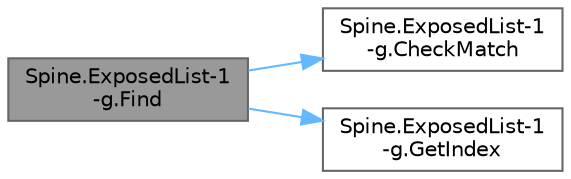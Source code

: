 digraph "Spine.ExposedList-1-g.Find"
{
 // LATEX_PDF_SIZE
  bgcolor="transparent";
  edge [fontname=Helvetica,fontsize=10,labelfontname=Helvetica,labelfontsize=10];
  node [fontname=Helvetica,fontsize=10,shape=box,height=0.2,width=0.4];
  rankdir="LR";
  Node1 [id="Node000001",label="Spine.ExposedList-1\l-g.Find",height=0.2,width=0.4,color="gray40", fillcolor="grey60", style="filled", fontcolor="black",tooltip=" "];
  Node1 -> Node2 [id="edge3_Node000001_Node000002",color="steelblue1",style="solid",tooltip=" "];
  Node2 [id="Node000002",label="Spine.ExposedList-1\l-g.CheckMatch",height=0.2,width=0.4,color="grey40", fillcolor="white", style="filled",URL="$class_spine_1_1_exposed_list-1-g.html#ace5ef4e58c7ca329e1cdf0f725395cec",tooltip=" "];
  Node1 -> Node3 [id="edge4_Node000001_Node000003",color="steelblue1",style="solid",tooltip=" "];
  Node3 [id="Node000003",label="Spine.ExposedList-1\l-g.GetIndex",height=0.2,width=0.4,color="grey40", fillcolor="white", style="filled",URL="$class_spine_1_1_exposed_list-1-g.html#aa7fde8dcc360952a78b6fa94d232de17",tooltip=" "];
}
